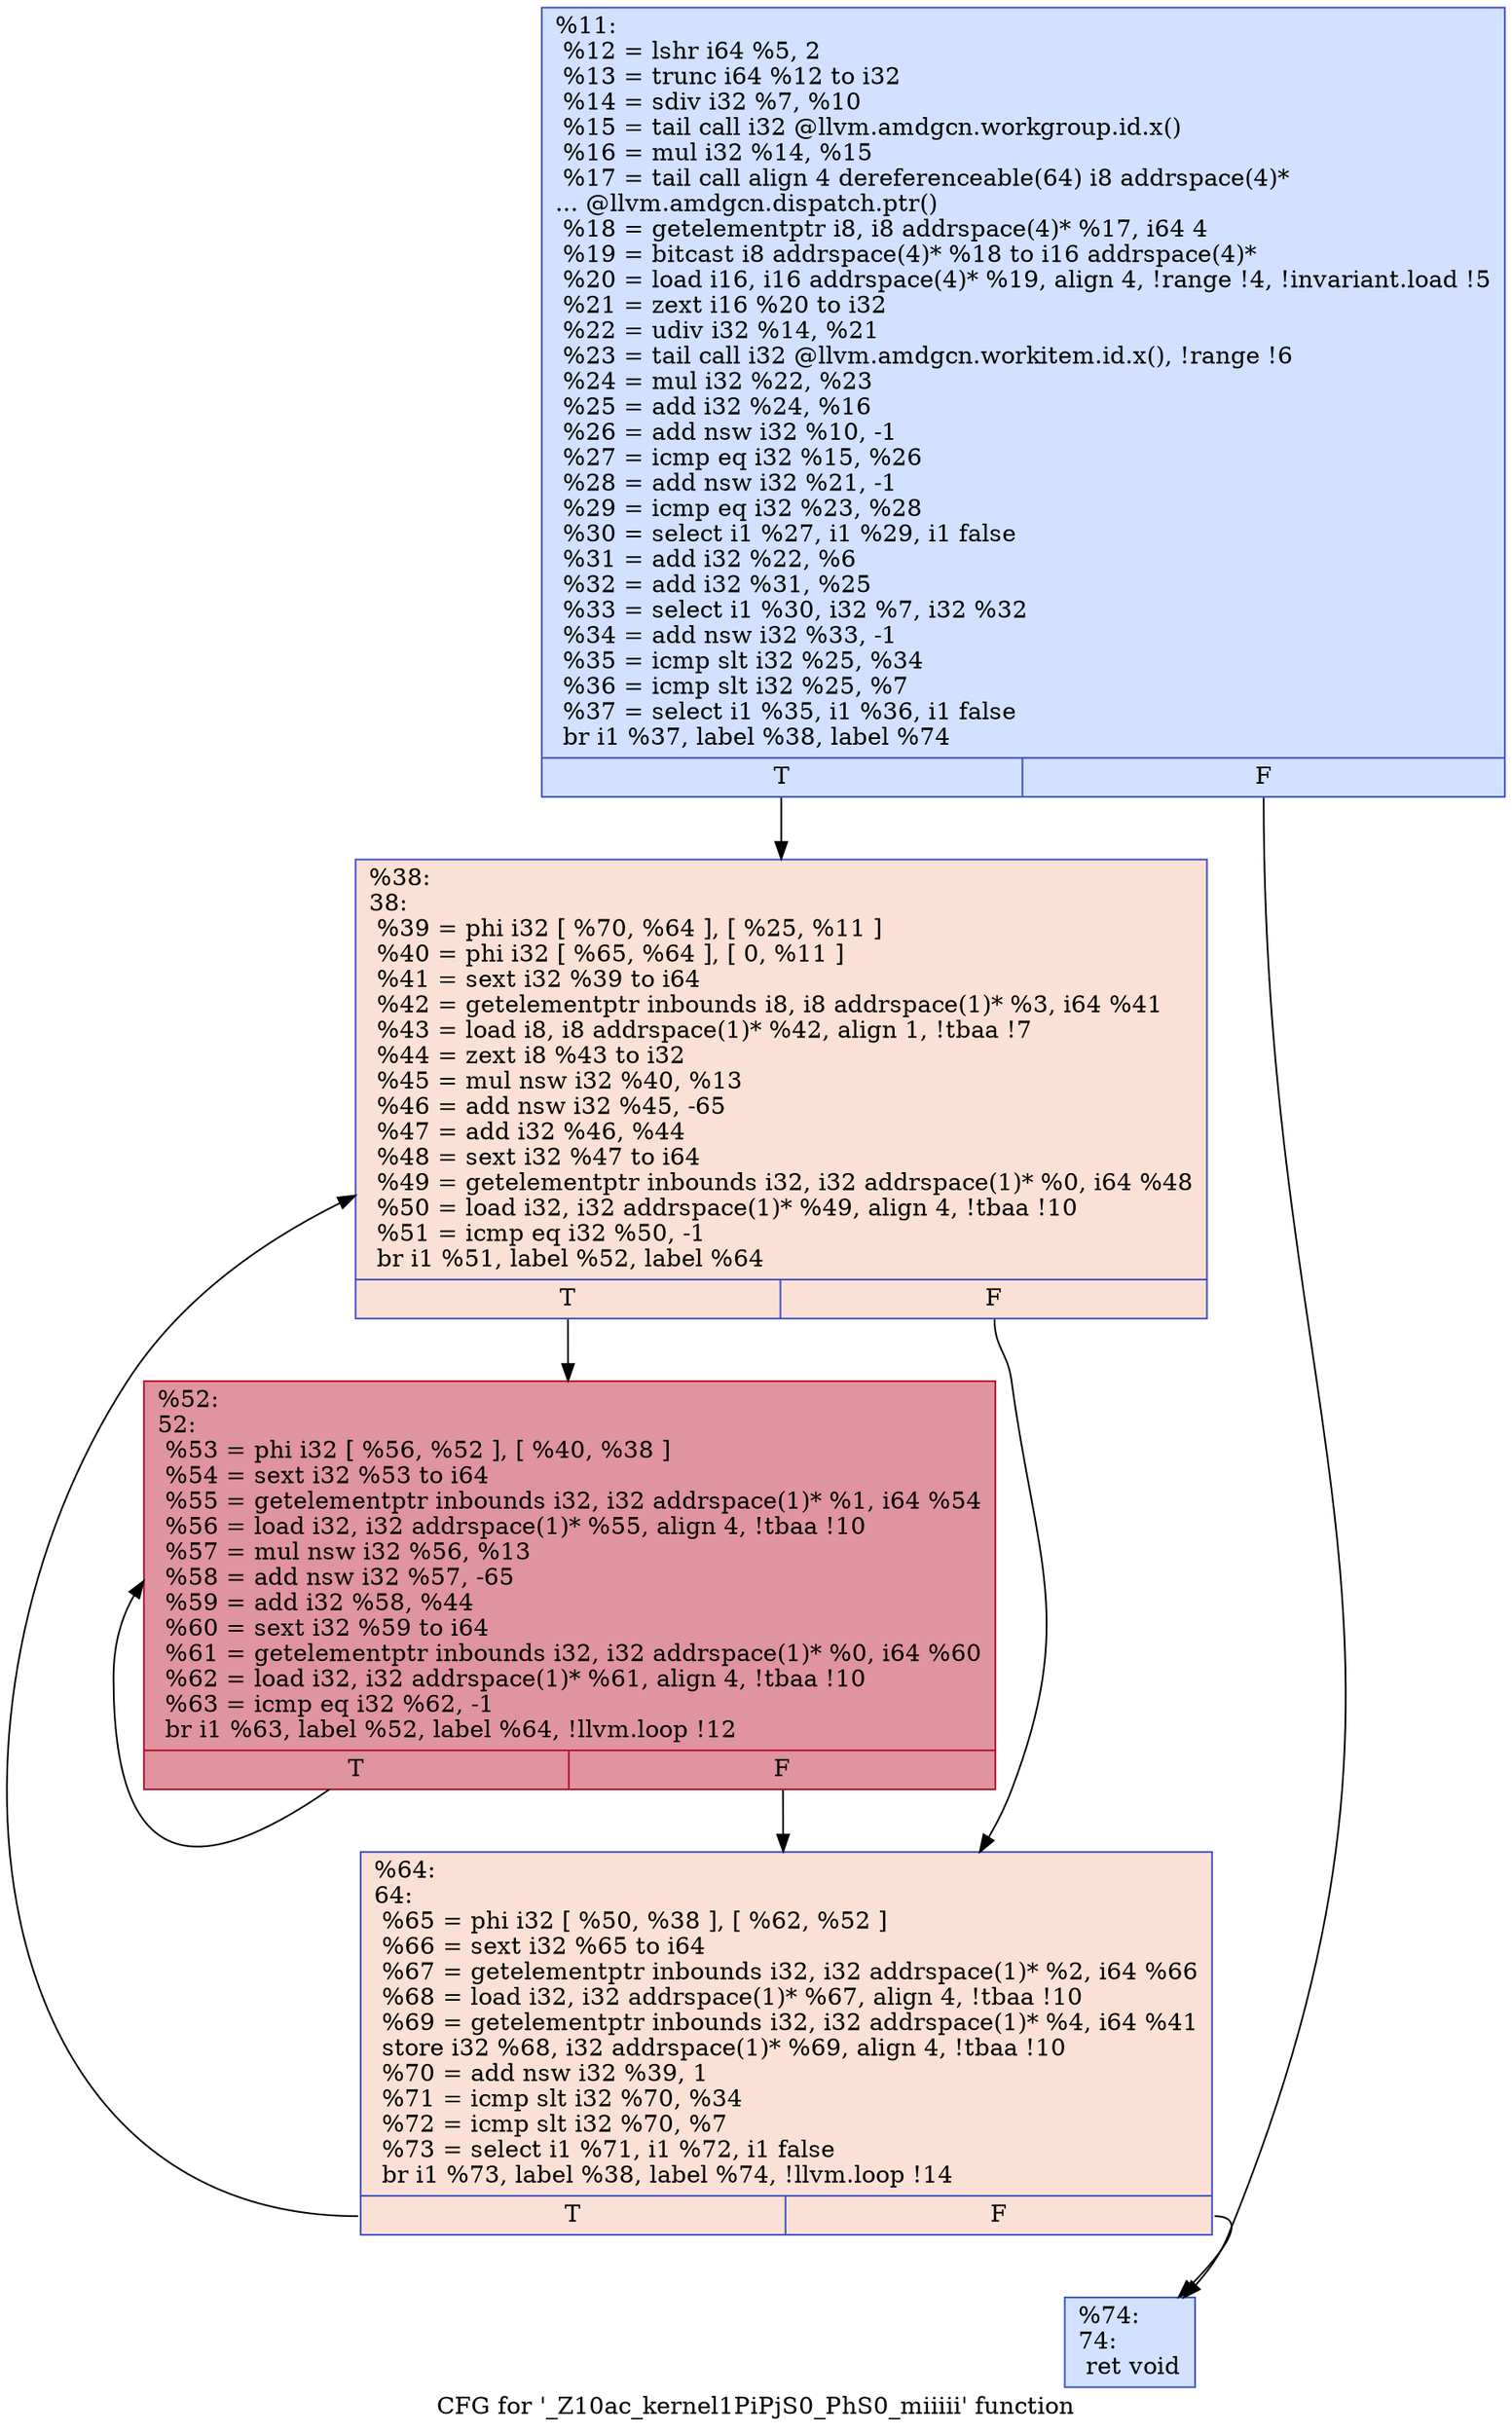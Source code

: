 digraph "CFG for '_Z10ac_kernel1PiPjS0_PhS0_miiiii' function" {
	label="CFG for '_Z10ac_kernel1PiPjS0_PhS0_miiiii' function";

	Node0x4c5ce10 [shape=record,color="#3d50c3ff", style=filled, fillcolor="#9abbff70",label="{%11:\l  %12 = lshr i64 %5, 2\l  %13 = trunc i64 %12 to i32\l  %14 = sdiv i32 %7, %10\l  %15 = tail call i32 @llvm.amdgcn.workgroup.id.x()\l  %16 = mul i32 %14, %15\l  %17 = tail call align 4 dereferenceable(64) i8 addrspace(4)*\l... @llvm.amdgcn.dispatch.ptr()\l  %18 = getelementptr i8, i8 addrspace(4)* %17, i64 4\l  %19 = bitcast i8 addrspace(4)* %18 to i16 addrspace(4)*\l  %20 = load i16, i16 addrspace(4)* %19, align 4, !range !4, !invariant.load !5\l  %21 = zext i16 %20 to i32\l  %22 = udiv i32 %14, %21\l  %23 = tail call i32 @llvm.amdgcn.workitem.id.x(), !range !6\l  %24 = mul i32 %22, %23\l  %25 = add i32 %24, %16\l  %26 = add nsw i32 %10, -1\l  %27 = icmp eq i32 %15, %26\l  %28 = add nsw i32 %21, -1\l  %29 = icmp eq i32 %23, %28\l  %30 = select i1 %27, i1 %29, i1 false\l  %31 = add i32 %22, %6\l  %32 = add i32 %31, %25\l  %33 = select i1 %30, i32 %7, i32 %32\l  %34 = add nsw i32 %33, -1\l  %35 = icmp slt i32 %25, %34\l  %36 = icmp slt i32 %25, %7\l  %37 = select i1 %35, i1 %36, i1 false\l  br i1 %37, label %38, label %74\l|{<s0>T|<s1>F}}"];
	Node0x4c5ce10:s0 -> Node0x4c5e4c0;
	Node0x4c5ce10:s1 -> Node0x4c60450;
	Node0x4c5e4c0 [shape=record,color="#3d50c3ff", style=filled, fillcolor="#f7bca170",label="{%38:\l38:                                               \l  %39 = phi i32 [ %70, %64 ], [ %25, %11 ]\l  %40 = phi i32 [ %65, %64 ], [ 0, %11 ]\l  %41 = sext i32 %39 to i64\l  %42 = getelementptr inbounds i8, i8 addrspace(1)* %3, i64 %41\l  %43 = load i8, i8 addrspace(1)* %42, align 1, !tbaa !7\l  %44 = zext i8 %43 to i32\l  %45 = mul nsw i32 %40, %13\l  %46 = add nsw i32 %45, -65\l  %47 = add i32 %46, %44\l  %48 = sext i32 %47 to i64\l  %49 = getelementptr inbounds i32, i32 addrspace(1)* %0, i64 %48\l  %50 = load i32, i32 addrspace(1)* %49, align 4, !tbaa !10\l  %51 = icmp eq i32 %50, -1\l  br i1 %51, label %52, label %64\l|{<s0>T|<s1>F}}"];
	Node0x4c5e4c0:s0 -> Node0x4c610e0;
	Node0x4c5e4c0:s1 -> Node0x4c605c0;
	Node0x4c610e0 [shape=record,color="#b70d28ff", style=filled, fillcolor="#b70d2870",label="{%52:\l52:                                               \l  %53 = phi i32 [ %56, %52 ], [ %40, %38 ]\l  %54 = sext i32 %53 to i64\l  %55 = getelementptr inbounds i32, i32 addrspace(1)* %1, i64 %54\l  %56 = load i32, i32 addrspace(1)* %55, align 4, !tbaa !10\l  %57 = mul nsw i32 %56, %13\l  %58 = add nsw i32 %57, -65\l  %59 = add i32 %58, %44\l  %60 = sext i32 %59 to i64\l  %61 = getelementptr inbounds i32, i32 addrspace(1)* %0, i64 %60\l  %62 = load i32, i32 addrspace(1)* %61, align 4, !tbaa !10\l  %63 = icmp eq i32 %62, -1\l  br i1 %63, label %52, label %64, !llvm.loop !12\l|{<s0>T|<s1>F}}"];
	Node0x4c610e0:s0 -> Node0x4c610e0;
	Node0x4c610e0:s1 -> Node0x4c605c0;
	Node0x4c605c0 [shape=record,color="#3d50c3ff", style=filled, fillcolor="#f7bca170",label="{%64:\l64:                                               \l  %65 = phi i32 [ %50, %38 ], [ %62, %52 ]\l  %66 = sext i32 %65 to i64\l  %67 = getelementptr inbounds i32, i32 addrspace(1)* %2, i64 %66\l  %68 = load i32, i32 addrspace(1)* %67, align 4, !tbaa !10\l  %69 = getelementptr inbounds i32, i32 addrspace(1)* %4, i64 %41\l  store i32 %68, i32 addrspace(1)* %69, align 4, !tbaa !10\l  %70 = add nsw i32 %39, 1\l  %71 = icmp slt i32 %70, %34\l  %72 = icmp slt i32 %70, %7\l  %73 = select i1 %71, i1 %72, i1 false\l  br i1 %73, label %38, label %74, !llvm.loop !14\l|{<s0>T|<s1>F}}"];
	Node0x4c605c0:s0 -> Node0x4c5e4c0;
	Node0x4c605c0:s1 -> Node0x4c60450;
	Node0x4c60450 [shape=record,color="#3d50c3ff", style=filled, fillcolor="#9abbff70",label="{%74:\l74:                                               \l  ret void\l}"];
}
